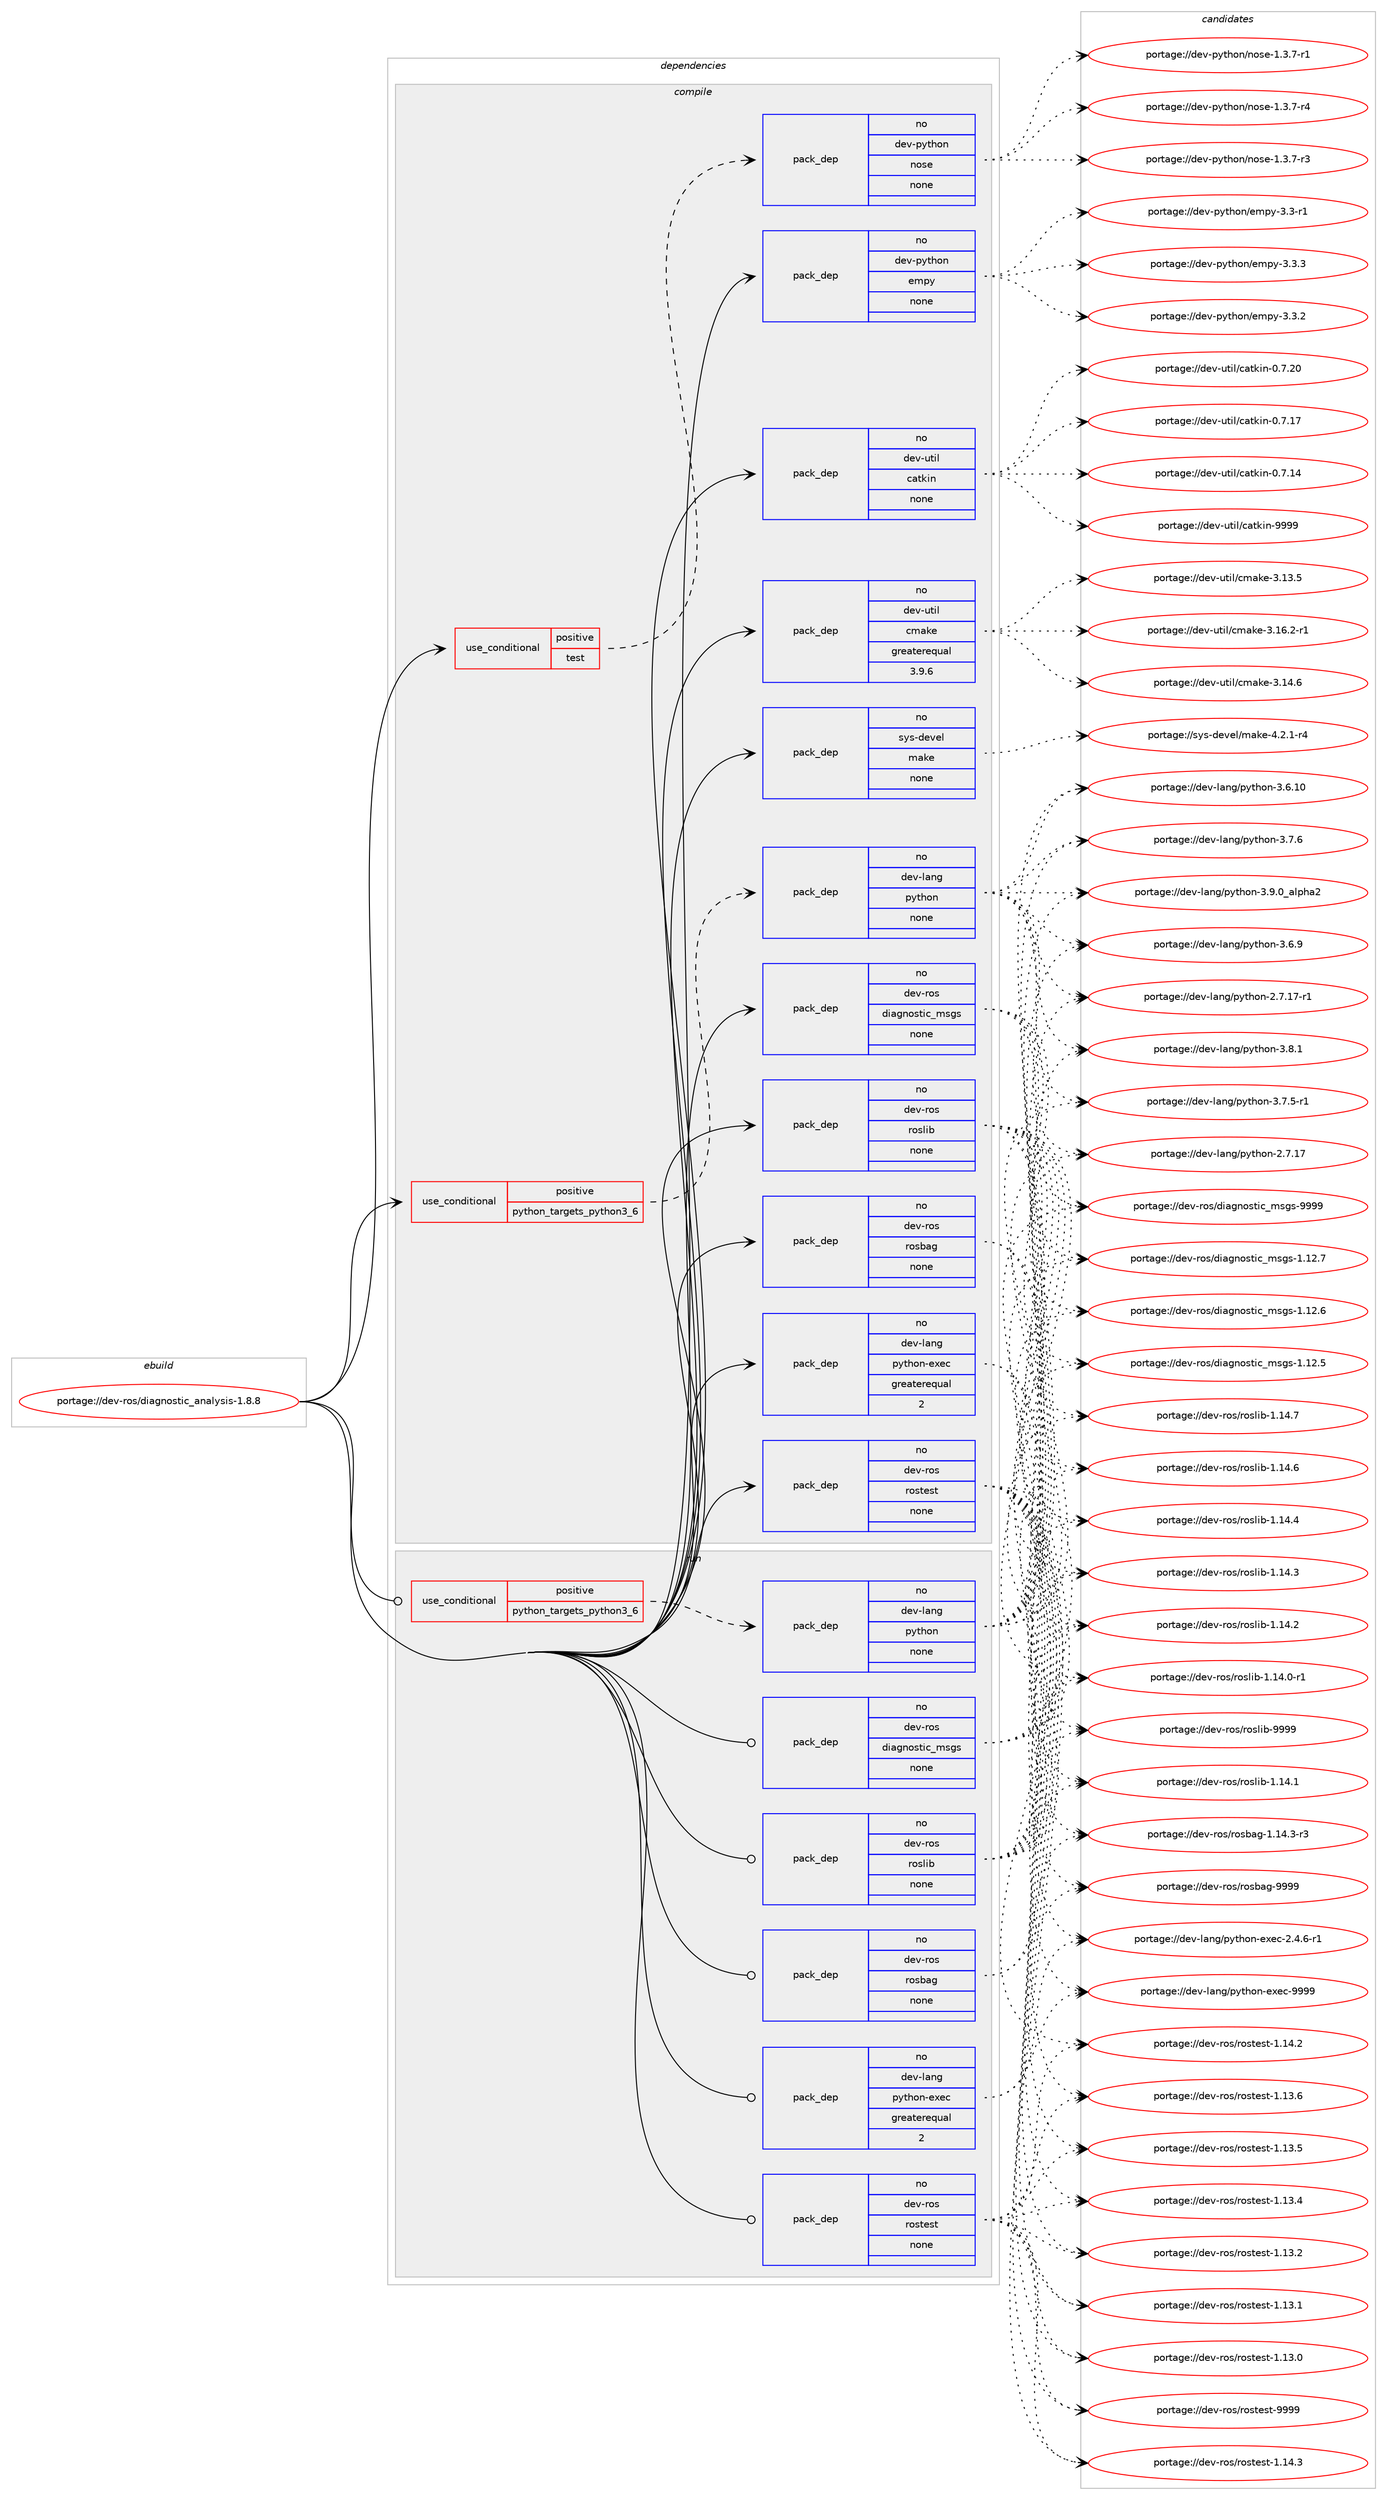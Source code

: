 digraph prolog {

# *************
# Graph options
# *************

newrank=true;
concentrate=true;
compound=true;
graph [rankdir=LR,fontname=Helvetica,fontsize=10,ranksep=1.5];#, ranksep=2.5, nodesep=0.2];
edge  [arrowhead=vee];
node  [fontname=Helvetica,fontsize=10];

# **********
# The ebuild
# **********

subgraph cluster_leftcol {
color=gray;
label=<<i>ebuild</i>>;
id [label="portage://dev-ros/diagnostic_analysis-1.8.8", color=red, width=4, href="../dev-ros/diagnostic_analysis-1.8.8.svg"];
}

# ****************
# The dependencies
# ****************

subgraph cluster_midcol {
color=gray;
label=<<i>dependencies</i>>;
subgraph cluster_compile {
fillcolor="#eeeeee";
style=filled;
label=<<i>compile</i>>;
subgraph cond101131 {
dependency406316 [label=<<TABLE BORDER="0" CELLBORDER="1" CELLSPACING="0" CELLPADDING="4"><TR><TD ROWSPAN="3" CELLPADDING="10">use_conditional</TD></TR><TR><TD>positive</TD></TR><TR><TD>python_targets_python3_6</TD></TR></TABLE>>, shape=none, color=red];
subgraph pack300332 {
dependency406317 [label=<<TABLE BORDER="0" CELLBORDER="1" CELLSPACING="0" CELLPADDING="4" WIDTH="220"><TR><TD ROWSPAN="6" CELLPADDING="30">pack_dep</TD></TR><TR><TD WIDTH="110">no</TD></TR><TR><TD>dev-lang</TD></TR><TR><TD>python</TD></TR><TR><TD>none</TD></TR><TR><TD></TD></TR></TABLE>>, shape=none, color=blue];
}
dependency406316:e -> dependency406317:w [weight=20,style="dashed",arrowhead="vee"];
}
id:e -> dependency406316:w [weight=20,style="solid",arrowhead="vee"];
subgraph cond101132 {
dependency406318 [label=<<TABLE BORDER="0" CELLBORDER="1" CELLSPACING="0" CELLPADDING="4"><TR><TD ROWSPAN="3" CELLPADDING="10">use_conditional</TD></TR><TR><TD>positive</TD></TR><TR><TD>test</TD></TR></TABLE>>, shape=none, color=red];
subgraph pack300333 {
dependency406319 [label=<<TABLE BORDER="0" CELLBORDER="1" CELLSPACING="0" CELLPADDING="4" WIDTH="220"><TR><TD ROWSPAN="6" CELLPADDING="30">pack_dep</TD></TR><TR><TD WIDTH="110">no</TD></TR><TR><TD>dev-python</TD></TR><TR><TD>nose</TD></TR><TR><TD>none</TD></TR><TR><TD></TD></TR></TABLE>>, shape=none, color=blue];
}
dependency406318:e -> dependency406319:w [weight=20,style="dashed",arrowhead="vee"];
}
id:e -> dependency406318:w [weight=20,style="solid",arrowhead="vee"];
subgraph pack300334 {
dependency406320 [label=<<TABLE BORDER="0" CELLBORDER="1" CELLSPACING="0" CELLPADDING="4" WIDTH="220"><TR><TD ROWSPAN="6" CELLPADDING="30">pack_dep</TD></TR><TR><TD WIDTH="110">no</TD></TR><TR><TD>dev-lang</TD></TR><TR><TD>python-exec</TD></TR><TR><TD>greaterequal</TD></TR><TR><TD>2</TD></TR></TABLE>>, shape=none, color=blue];
}
id:e -> dependency406320:w [weight=20,style="solid",arrowhead="vee"];
subgraph pack300335 {
dependency406321 [label=<<TABLE BORDER="0" CELLBORDER="1" CELLSPACING="0" CELLPADDING="4" WIDTH="220"><TR><TD ROWSPAN="6" CELLPADDING="30">pack_dep</TD></TR><TR><TD WIDTH="110">no</TD></TR><TR><TD>dev-python</TD></TR><TR><TD>empy</TD></TR><TR><TD>none</TD></TR><TR><TD></TD></TR></TABLE>>, shape=none, color=blue];
}
id:e -> dependency406321:w [weight=20,style="solid",arrowhead="vee"];
subgraph pack300336 {
dependency406322 [label=<<TABLE BORDER="0" CELLBORDER="1" CELLSPACING="0" CELLPADDING="4" WIDTH="220"><TR><TD ROWSPAN="6" CELLPADDING="30">pack_dep</TD></TR><TR><TD WIDTH="110">no</TD></TR><TR><TD>dev-ros</TD></TR><TR><TD>diagnostic_msgs</TD></TR><TR><TD>none</TD></TR><TR><TD></TD></TR></TABLE>>, shape=none, color=blue];
}
id:e -> dependency406322:w [weight=20,style="solid",arrowhead="vee"];
subgraph pack300337 {
dependency406323 [label=<<TABLE BORDER="0" CELLBORDER="1" CELLSPACING="0" CELLPADDING="4" WIDTH="220"><TR><TD ROWSPAN="6" CELLPADDING="30">pack_dep</TD></TR><TR><TD WIDTH="110">no</TD></TR><TR><TD>dev-ros</TD></TR><TR><TD>rosbag</TD></TR><TR><TD>none</TD></TR><TR><TD></TD></TR></TABLE>>, shape=none, color=blue];
}
id:e -> dependency406323:w [weight=20,style="solid",arrowhead="vee"];
subgraph pack300338 {
dependency406324 [label=<<TABLE BORDER="0" CELLBORDER="1" CELLSPACING="0" CELLPADDING="4" WIDTH="220"><TR><TD ROWSPAN="6" CELLPADDING="30">pack_dep</TD></TR><TR><TD WIDTH="110">no</TD></TR><TR><TD>dev-ros</TD></TR><TR><TD>roslib</TD></TR><TR><TD>none</TD></TR><TR><TD></TD></TR></TABLE>>, shape=none, color=blue];
}
id:e -> dependency406324:w [weight=20,style="solid",arrowhead="vee"];
subgraph pack300339 {
dependency406325 [label=<<TABLE BORDER="0" CELLBORDER="1" CELLSPACING="0" CELLPADDING="4" WIDTH="220"><TR><TD ROWSPAN="6" CELLPADDING="30">pack_dep</TD></TR><TR><TD WIDTH="110">no</TD></TR><TR><TD>dev-ros</TD></TR><TR><TD>rostest</TD></TR><TR><TD>none</TD></TR><TR><TD></TD></TR></TABLE>>, shape=none, color=blue];
}
id:e -> dependency406325:w [weight=20,style="solid",arrowhead="vee"];
subgraph pack300340 {
dependency406326 [label=<<TABLE BORDER="0" CELLBORDER="1" CELLSPACING="0" CELLPADDING="4" WIDTH="220"><TR><TD ROWSPAN="6" CELLPADDING="30">pack_dep</TD></TR><TR><TD WIDTH="110">no</TD></TR><TR><TD>dev-util</TD></TR><TR><TD>catkin</TD></TR><TR><TD>none</TD></TR><TR><TD></TD></TR></TABLE>>, shape=none, color=blue];
}
id:e -> dependency406326:w [weight=20,style="solid",arrowhead="vee"];
subgraph pack300341 {
dependency406327 [label=<<TABLE BORDER="0" CELLBORDER="1" CELLSPACING="0" CELLPADDING="4" WIDTH="220"><TR><TD ROWSPAN="6" CELLPADDING="30">pack_dep</TD></TR><TR><TD WIDTH="110">no</TD></TR><TR><TD>dev-util</TD></TR><TR><TD>cmake</TD></TR><TR><TD>greaterequal</TD></TR><TR><TD>3.9.6</TD></TR></TABLE>>, shape=none, color=blue];
}
id:e -> dependency406327:w [weight=20,style="solid",arrowhead="vee"];
subgraph pack300342 {
dependency406328 [label=<<TABLE BORDER="0" CELLBORDER="1" CELLSPACING="0" CELLPADDING="4" WIDTH="220"><TR><TD ROWSPAN="6" CELLPADDING="30">pack_dep</TD></TR><TR><TD WIDTH="110">no</TD></TR><TR><TD>sys-devel</TD></TR><TR><TD>make</TD></TR><TR><TD>none</TD></TR><TR><TD></TD></TR></TABLE>>, shape=none, color=blue];
}
id:e -> dependency406328:w [weight=20,style="solid",arrowhead="vee"];
}
subgraph cluster_compileandrun {
fillcolor="#eeeeee";
style=filled;
label=<<i>compile and run</i>>;
}
subgraph cluster_run {
fillcolor="#eeeeee";
style=filled;
label=<<i>run</i>>;
subgraph cond101133 {
dependency406329 [label=<<TABLE BORDER="0" CELLBORDER="1" CELLSPACING="0" CELLPADDING="4"><TR><TD ROWSPAN="3" CELLPADDING="10">use_conditional</TD></TR><TR><TD>positive</TD></TR><TR><TD>python_targets_python3_6</TD></TR></TABLE>>, shape=none, color=red];
subgraph pack300343 {
dependency406330 [label=<<TABLE BORDER="0" CELLBORDER="1" CELLSPACING="0" CELLPADDING="4" WIDTH="220"><TR><TD ROWSPAN="6" CELLPADDING="30">pack_dep</TD></TR><TR><TD WIDTH="110">no</TD></TR><TR><TD>dev-lang</TD></TR><TR><TD>python</TD></TR><TR><TD>none</TD></TR><TR><TD></TD></TR></TABLE>>, shape=none, color=blue];
}
dependency406329:e -> dependency406330:w [weight=20,style="dashed",arrowhead="vee"];
}
id:e -> dependency406329:w [weight=20,style="solid",arrowhead="odot"];
subgraph pack300344 {
dependency406331 [label=<<TABLE BORDER="0" CELLBORDER="1" CELLSPACING="0" CELLPADDING="4" WIDTH="220"><TR><TD ROWSPAN="6" CELLPADDING="30">pack_dep</TD></TR><TR><TD WIDTH="110">no</TD></TR><TR><TD>dev-lang</TD></TR><TR><TD>python-exec</TD></TR><TR><TD>greaterequal</TD></TR><TR><TD>2</TD></TR></TABLE>>, shape=none, color=blue];
}
id:e -> dependency406331:w [weight=20,style="solid",arrowhead="odot"];
subgraph pack300345 {
dependency406332 [label=<<TABLE BORDER="0" CELLBORDER="1" CELLSPACING="0" CELLPADDING="4" WIDTH="220"><TR><TD ROWSPAN="6" CELLPADDING="30">pack_dep</TD></TR><TR><TD WIDTH="110">no</TD></TR><TR><TD>dev-ros</TD></TR><TR><TD>diagnostic_msgs</TD></TR><TR><TD>none</TD></TR><TR><TD></TD></TR></TABLE>>, shape=none, color=blue];
}
id:e -> dependency406332:w [weight=20,style="solid",arrowhead="odot"];
subgraph pack300346 {
dependency406333 [label=<<TABLE BORDER="0" CELLBORDER="1" CELLSPACING="0" CELLPADDING="4" WIDTH="220"><TR><TD ROWSPAN="6" CELLPADDING="30">pack_dep</TD></TR><TR><TD WIDTH="110">no</TD></TR><TR><TD>dev-ros</TD></TR><TR><TD>rosbag</TD></TR><TR><TD>none</TD></TR><TR><TD></TD></TR></TABLE>>, shape=none, color=blue];
}
id:e -> dependency406333:w [weight=20,style="solid",arrowhead="odot"];
subgraph pack300347 {
dependency406334 [label=<<TABLE BORDER="0" CELLBORDER="1" CELLSPACING="0" CELLPADDING="4" WIDTH="220"><TR><TD ROWSPAN="6" CELLPADDING="30">pack_dep</TD></TR><TR><TD WIDTH="110">no</TD></TR><TR><TD>dev-ros</TD></TR><TR><TD>roslib</TD></TR><TR><TD>none</TD></TR><TR><TD></TD></TR></TABLE>>, shape=none, color=blue];
}
id:e -> dependency406334:w [weight=20,style="solid",arrowhead="odot"];
subgraph pack300348 {
dependency406335 [label=<<TABLE BORDER="0" CELLBORDER="1" CELLSPACING="0" CELLPADDING="4" WIDTH="220"><TR><TD ROWSPAN="6" CELLPADDING="30">pack_dep</TD></TR><TR><TD WIDTH="110">no</TD></TR><TR><TD>dev-ros</TD></TR><TR><TD>rostest</TD></TR><TR><TD>none</TD></TR><TR><TD></TD></TR></TABLE>>, shape=none, color=blue];
}
id:e -> dependency406335:w [weight=20,style="solid",arrowhead="odot"];
}
}

# **************
# The candidates
# **************

subgraph cluster_choices {
rank=same;
color=gray;
label=<<i>candidates</i>>;

subgraph choice300332 {
color=black;
nodesep=1;
choice10010111845108971101034711212111610411111045514657464895971081121049750 [label="portage://dev-lang/python-3.9.0_alpha2", color=red, width=4,href="../dev-lang/python-3.9.0_alpha2.svg"];
choice100101118451089711010347112121116104111110455146564649 [label="portage://dev-lang/python-3.8.1", color=red, width=4,href="../dev-lang/python-3.8.1.svg"];
choice100101118451089711010347112121116104111110455146554654 [label="portage://dev-lang/python-3.7.6", color=red, width=4,href="../dev-lang/python-3.7.6.svg"];
choice1001011184510897110103471121211161041111104551465546534511449 [label="portage://dev-lang/python-3.7.5-r1", color=red, width=4,href="../dev-lang/python-3.7.5-r1.svg"];
choice100101118451089711010347112121116104111110455146544657 [label="portage://dev-lang/python-3.6.9", color=red, width=4,href="../dev-lang/python-3.6.9.svg"];
choice10010111845108971101034711212111610411111045514654464948 [label="portage://dev-lang/python-3.6.10", color=red, width=4,href="../dev-lang/python-3.6.10.svg"];
choice100101118451089711010347112121116104111110455046554649554511449 [label="portage://dev-lang/python-2.7.17-r1", color=red, width=4,href="../dev-lang/python-2.7.17-r1.svg"];
choice10010111845108971101034711212111610411111045504655464955 [label="portage://dev-lang/python-2.7.17", color=red, width=4,href="../dev-lang/python-2.7.17.svg"];
dependency406317:e -> choice10010111845108971101034711212111610411111045514657464895971081121049750:w [style=dotted,weight="100"];
dependency406317:e -> choice100101118451089711010347112121116104111110455146564649:w [style=dotted,weight="100"];
dependency406317:e -> choice100101118451089711010347112121116104111110455146554654:w [style=dotted,weight="100"];
dependency406317:e -> choice1001011184510897110103471121211161041111104551465546534511449:w [style=dotted,weight="100"];
dependency406317:e -> choice100101118451089711010347112121116104111110455146544657:w [style=dotted,weight="100"];
dependency406317:e -> choice10010111845108971101034711212111610411111045514654464948:w [style=dotted,weight="100"];
dependency406317:e -> choice100101118451089711010347112121116104111110455046554649554511449:w [style=dotted,weight="100"];
dependency406317:e -> choice10010111845108971101034711212111610411111045504655464955:w [style=dotted,weight="100"];
}
subgraph choice300333 {
color=black;
nodesep=1;
choice10010111845112121116104111110471101111151014549465146554511452 [label="portage://dev-python/nose-1.3.7-r4", color=red, width=4,href="../dev-python/nose-1.3.7-r4.svg"];
choice10010111845112121116104111110471101111151014549465146554511451 [label="portage://dev-python/nose-1.3.7-r3", color=red, width=4,href="../dev-python/nose-1.3.7-r3.svg"];
choice10010111845112121116104111110471101111151014549465146554511449 [label="portage://dev-python/nose-1.3.7-r1", color=red, width=4,href="../dev-python/nose-1.3.7-r1.svg"];
dependency406319:e -> choice10010111845112121116104111110471101111151014549465146554511452:w [style=dotted,weight="100"];
dependency406319:e -> choice10010111845112121116104111110471101111151014549465146554511451:w [style=dotted,weight="100"];
dependency406319:e -> choice10010111845112121116104111110471101111151014549465146554511449:w [style=dotted,weight="100"];
}
subgraph choice300334 {
color=black;
nodesep=1;
choice10010111845108971101034711212111610411111045101120101994557575757 [label="portage://dev-lang/python-exec-9999", color=red, width=4,href="../dev-lang/python-exec-9999.svg"];
choice10010111845108971101034711212111610411111045101120101994550465246544511449 [label="portage://dev-lang/python-exec-2.4.6-r1", color=red, width=4,href="../dev-lang/python-exec-2.4.6-r1.svg"];
dependency406320:e -> choice10010111845108971101034711212111610411111045101120101994557575757:w [style=dotted,weight="100"];
dependency406320:e -> choice10010111845108971101034711212111610411111045101120101994550465246544511449:w [style=dotted,weight="100"];
}
subgraph choice300335 {
color=black;
nodesep=1;
choice1001011184511212111610411111047101109112121455146514651 [label="portage://dev-python/empy-3.3.3", color=red, width=4,href="../dev-python/empy-3.3.3.svg"];
choice1001011184511212111610411111047101109112121455146514650 [label="portage://dev-python/empy-3.3.2", color=red, width=4,href="../dev-python/empy-3.3.2.svg"];
choice1001011184511212111610411111047101109112121455146514511449 [label="portage://dev-python/empy-3.3-r1", color=red, width=4,href="../dev-python/empy-3.3-r1.svg"];
dependency406321:e -> choice1001011184511212111610411111047101109112121455146514651:w [style=dotted,weight="100"];
dependency406321:e -> choice1001011184511212111610411111047101109112121455146514650:w [style=dotted,weight="100"];
dependency406321:e -> choice1001011184511212111610411111047101109112121455146514511449:w [style=dotted,weight="100"];
}
subgraph choice300336 {
color=black;
nodesep=1;
choice10010111845114111115471001059710311011111511610599951091151031154557575757 [label="portage://dev-ros/diagnostic_msgs-9999", color=red, width=4,href="../dev-ros/diagnostic_msgs-9999.svg"];
choice100101118451141111154710010597103110111115116105999510911510311545494649504655 [label="portage://dev-ros/diagnostic_msgs-1.12.7", color=red, width=4,href="../dev-ros/diagnostic_msgs-1.12.7.svg"];
choice100101118451141111154710010597103110111115116105999510911510311545494649504654 [label="portage://dev-ros/diagnostic_msgs-1.12.6", color=red, width=4,href="../dev-ros/diagnostic_msgs-1.12.6.svg"];
choice100101118451141111154710010597103110111115116105999510911510311545494649504653 [label="portage://dev-ros/diagnostic_msgs-1.12.5", color=red, width=4,href="../dev-ros/diagnostic_msgs-1.12.5.svg"];
dependency406322:e -> choice10010111845114111115471001059710311011111511610599951091151031154557575757:w [style=dotted,weight="100"];
dependency406322:e -> choice100101118451141111154710010597103110111115116105999510911510311545494649504655:w [style=dotted,weight="100"];
dependency406322:e -> choice100101118451141111154710010597103110111115116105999510911510311545494649504654:w [style=dotted,weight="100"];
dependency406322:e -> choice100101118451141111154710010597103110111115116105999510911510311545494649504653:w [style=dotted,weight="100"];
}
subgraph choice300337 {
color=black;
nodesep=1;
choice100101118451141111154711411111598971034557575757 [label="portage://dev-ros/rosbag-9999", color=red, width=4,href="../dev-ros/rosbag-9999.svg"];
choice10010111845114111115471141111159897103454946495246514511451 [label="portage://dev-ros/rosbag-1.14.3-r3", color=red, width=4,href="../dev-ros/rosbag-1.14.3-r3.svg"];
dependency406323:e -> choice100101118451141111154711411111598971034557575757:w [style=dotted,weight="100"];
dependency406323:e -> choice10010111845114111115471141111159897103454946495246514511451:w [style=dotted,weight="100"];
}
subgraph choice300338 {
color=black;
nodesep=1;
choice1001011184511411111547114111115108105984557575757 [label="portage://dev-ros/roslib-9999", color=red, width=4,href="../dev-ros/roslib-9999.svg"];
choice10010111845114111115471141111151081059845494649524655 [label="portage://dev-ros/roslib-1.14.7", color=red, width=4,href="../dev-ros/roslib-1.14.7.svg"];
choice10010111845114111115471141111151081059845494649524654 [label="portage://dev-ros/roslib-1.14.6", color=red, width=4,href="../dev-ros/roslib-1.14.6.svg"];
choice10010111845114111115471141111151081059845494649524652 [label="portage://dev-ros/roslib-1.14.4", color=red, width=4,href="../dev-ros/roslib-1.14.4.svg"];
choice10010111845114111115471141111151081059845494649524651 [label="portage://dev-ros/roslib-1.14.3", color=red, width=4,href="../dev-ros/roslib-1.14.3.svg"];
choice10010111845114111115471141111151081059845494649524650 [label="portage://dev-ros/roslib-1.14.2", color=red, width=4,href="../dev-ros/roslib-1.14.2.svg"];
choice10010111845114111115471141111151081059845494649524649 [label="portage://dev-ros/roslib-1.14.1", color=red, width=4,href="../dev-ros/roslib-1.14.1.svg"];
choice100101118451141111154711411111510810598454946495246484511449 [label="portage://dev-ros/roslib-1.14.0-r1", color=red, width=4,href="../dev-ros/roslib-1.14.0-r1.svg"];
dependency406324:e -> choice1001011184511411111547114111115108105984557575757:w [style=dotted,weight="100"];
dependency406324:e -> choice10010111845114111115471141111151081059845494649524655:w [style=dotted,weight="100"];
dependency406324:e -> choice10010111845114111115471141111151081059845494649524654:w [style=dotted,weight="100"];
dependency406324:e -> choice10010111845114111115471141111151081059845494649524652:w [style=dotted,weight="100"];
dependency406324:e -> choice10010111845114111115471141111151081059845494649524651:w [style=dotted,weight="100"];
dependency406324:e -> choice10010111845114111115471141111151081059845494649524650:w [style=dotted,weight="100"];
dependency406324:e -> choice10010111845114111115471141111151081059845494649524649:w [style=dotted,weight="100"];
dependency406324:e -> choice100101118451141111154711411111510810598454946495246484511449:w [style=dotted,weight="100"];
}
subgraph choice300339 {
color=black;
nodesep=1;
choice10010111845114111115471141111151161011151164557575757 [label="portage://dev-ros/rostest-9999", color=red, width=4,href="../dev-ros/rostest-9999.svg"];
choice100101118451141111154711411111511610111511645494649524651 [label="portage://dev-ros/rostest-1.14.3", color=red, width=4,href="../dev-ros/rostest-1.14.3.svg"];
choice100101118451141111154711411111511610111511645494649524650 [label="portage://dev-ros/rostest-1.14.2", color=red, width=4,href="../dev-ros/rostest-1.14.2.svg"];
choice100101118451141111154711411111511610111511645494649514654 [label="portage://dev-ros/rostest-1.13.6", color=red, width=4,href="../dev-ros/rostest-1.13.6.svg"];
choice100101118451141111154711411111511610111511645494649514653 [label="portage://dev-ros/rostest-1.13.5", color=red, width=4,href="../dev-ros/rostest-1.13.5.svg"];
choice100101118451141111154711411111511610111511645494649514652 [label="portage://dev-ros/rostest-1.13.4", color=red, width=4,href="../dev-ros/rostest-1.13.4.svg"];
choice100101118451141111154711411111511610111511645494649514650 [label="portage://dev-ros/rostest-1.13.2", color=red, width=4,href="../dev-ros/rostest-1.13.2.svg"];
choice100101118451141111154711411111511610111511645494649514649 [label="portage://dev-ros/rostest-1.13.1", color=red, width=4,href="../dev-ros/rostest-1.13.1.svg"];
choice100101118451141111154711411111511610111511645494649514648 [label="portage://dev-ros/rostest-1.13.0", color=red, width=4,href="../dev-ros/rostest-1.13.0.svg"];
dependency406325:e -> choice10010111845114111115471141111151161011151164557575757:w [style=dotted,weight="100"];
dependency406325:e -> choice100101118451141111154711411111511610111511645494649524651:w [style=dotted,weight="100"];
dependency406325:e -> choice100101118451141111154711411111511610111511645494649524650:w [style=dotted,weight="100"];
dependency406325:e -> choice100101118451141111154711411111511610111511645494649514654:w [style=dotted,weight="100"];
dependency406325:e -> choice100101118451141111154711411111511610111511645494649514653:w [style=dotted,weight="100"];
dependency406325:e -> choice100101118451141111154711411111511610111511645494649514652:w [style=dotted,weight="100"];
dependency406325:e -> choice100101118451141111154711411111511610111511645494649514650:w [style=dotted,weight="100"];
dependency406325:e -> choice100101118451141111154711411111511610111511645494649514649:w [style=dotted,weight="100"];
dependency406325:e -> choice100101118451141111154711411111511610111511645494649514648:w [style=dotted,weight="100"];
}
subgraph choice300340 {
color=black;
nodesep=1;
choice100101118451171161051084799971161071051104557575757 [label="portage://dev-util/catkin-9999", color=red, width=4,href="../dev-util/catkin-9999.svg"];
choice1001011184511711610510847999711610710511045484655465048 [label="portage://dev-util/catkin-0.7.20", color=red, width=4,href="../dev-util/catkin-0.7.20.svg"];
choice1001011184511711610510847999711610710511045484655464955 [label="portage://dev-util/catkin-0.7.17", color=red, width=4,href="../dev-util/catkin-0.7.17.svg"];
choice1001011184511711610510847999711610710511045484655464952 [label="portage://dev-util/catkin-0.7.14", color=red, width=4,href="../dev-util/catkin-0.7.14.svg"];
dependency406326:e -> choice100101118451171161051084799971161071051104557575757:w [style=dotted,weight="100"];
dependency406326:e -> choice1001011184511711610510847999711610710511045484655465048:w [style=dotted,weight="100"];
dependency406326:e -> choice1001011184511711610510847999711610710511045484655464955:w [style=dotted,weight="100"];
dependency406326:e -> choice1001011184511711610510847999711610710511045484655464952:w [style=dotted,weight="100"];
}
subgraph choice300341 {
color=black;
nodesep=1;
choice10010111845117116105108479910997107101455146495446504511449 [label="portage://dev-util/cmake-3.16.2-r1", color=red, width=4,href="../dev-util/cmake-3.16.2-r1.svg"];
choice1001011184511711610510847991099710710145514649524654 [label="portage://dev-util/cmake-3.14.6", color=red, width=4,href="../dev-util/cmake-3.14.6.svg"];
choice1001011184511711610510847991099710710145514649514653 [label="portage://dev-util/cmake-3.13.5", color=red, width=4,href="../dev-util/cmake-3.13.5.svg"];
dependency406327:e -> choice10010111845117116105108479910997107101455146495446504511449:w [style=dotted,weight="100"];
dependency406327:e -> choice1001011184511711610510847991099710710145514649524654:w [style=dotted,weight="100"];
dependency406327:e -> choice1001011184511711610510847991099710710145514649514653:w [style=dotted,weight="100"];
}
subgraph choice300342 {
color=black;
nodesep=1;
choice1151211154510010111810110847109971071014552465046494511452 [label="portage://sys-devel/make-4.2.1-r4", color=red, width=4,href="../sys-devel/make-4.2.1-r4.svg"];
dependency406328:e -> choice1151211154510010111810110847109971071014552465046494511452:w [style=dotted,weight="100"];
}
subgraph choice300343 {
color=black;
nodesep=1;
choice10010111845108971101034711212111610411111045514657464895971081121049750 [label="portage://dev-lang/python-3.9.0_alpha2", color=red, width=4,href="../dev-lang/python-3.9.0_alpha2.svg"];
choice100101118451089711010347112121116104111110455146564649 [label="portage://dev-lang/python-3.8.1", color=red, width=4,href="../dev-lang/python-3.8.1.svg"];
choice100101118451089711010347112121116104111110455146554654 [label="portage://dev-lang/python-3.7.6", color=red, width=4,href="../dev-lang/python-3.7.6.svg"];
choice1001011184510897110103471121211161041111104551465546534511449 [label="portage://dev-lang/python-3.7.5-r1", color=red, width=4,href="../dev-lang/python-3.7.5-r1.svg"];
choice100101118451089711010347112121116104111110455146544657 [label="portage://dev-lang/python-3.6.9", color=red, width=4,href="../dev-lang/python-3.6.9.svg"];
choice10010111845108971101034711212111610411111045514654464948 [label="portage://dev-lang/python-3.6.10", color=red, width=4,href="../dev-lang/python-3.6.10.svg"];
choice100101118451089711010347112121116104111110455046554649554511449 [label="portage://dev-lang/python-2.7.17-r1", color=red, width=4,href="../dev-lang/python-2.7.17-r1.svg"];
choice10010111845108971101034711212111610411111045504655464955 [label="portage://dev-lang/python-2.7.17", color=red, width=4,href="../dev-lang/python-2.7.17.svg"];
dependency406330:e -> choice10010111845108971101034711212111610411111045514657464895971081121049750:w [style=dotted,weight="100"];
dependency406330:e -> choice100101118451089711010347112121116104111110455146564649:w [style=dotted,weight="100"];
dependency406330:e -> choice100101118451089711010347112121116104111110455146554654:w [style=dotted,weight="100"];
dependency406330:e -> choice1001011184510897110103471121211161041111104551465546534511449:w [style=dotted,weight="100"];
dependency406330:e -> choice100101118451089711010347112121116104111110455146544657:w [style=dotted,weight="100"];
dependency406330:e -> choice10010111845108971101034711212111610411111045514654464948:w [style=dotted,weight="100"];
dependency406330:e -> choice100101118451089711010347112121116104111110455046554649554511449:w [style=dotted,weight="100"];
dependency406330:e -> choice10010111845108971101034711212111610411111045504655464955:w [style=dotted,weight="100"];
}
subgraph choice300344 {
color=black;
nodesep=1;
choice10010111845108971101034711212111610411111045101120101994557575757 [label="portage://dev-lang/python-exec-9999", color=red, width=4,href="../dev-lang/python-exec-9999.svg"];
choice10010111845108971101034711212111610411111045101120101994550465246544511449 [label="portage://dev-lang/python-exec-2.4.6-r1", color=red, width=4,href="../dev-lang/python-exec-2.4.6-r1.svg"];
dependency406331:e -> choice10010111845108971101034711212111610411111045101120101994557575757:w [style=dotted,weight="100"];
dependency406331:e -> choice10010111845108971101034711212111610411111045101120101994550465246544511449:w [style=dotted,weight="100"];
}
subgraph choice300345 {
color=black;
nodesep=1;
choice10010111845114111115471001059710311011111511610599951091151031154557575757 [label="portage://dev-ros/diagnostic_msgs-9999", color=red, width=4,href="../dev-ros/diagnostic_msgs-9999.svg"];
choice100101118451141111154710010597103110111115116105999510911510311545494649504655 [label="portage://dev-ros/diagnostic_msgs-1.12.7", color=red, width=4,href="../dev-ros/diagnostic_msgs-1.12.7.svg"];
choice100101118451141111154710010597103110111115116105999510911510311545494649504654 [label="portage://dev-ros/diagnostic_msgs-1.12.6", color=red, width=4,href="../dev-ros/diagnostic_msgs-1.12.6.svg"];
choice100101118451141111154710010597103110111115116105999510911510311545494649504653 [label="portage://dev-ros/diagnostic_msgs-1.12.5", color=red, width=4,href="../dev-ros/diagnostic_msgs-1.12.5.svg"];
dependency406332:e -> choice10010111845114111115471001059710311011111511610599951091151031154557575757:w [style=dotted,weight="100"];
dependency406332:e -> choice100101118451141111154710010597103110111115116105999510911510311545494649504655:w [style=dotted,weight="100"];
dependency406332:e -> choice100101118451141111154710010597103110111115116105999510911510311545494649504654:w [style=dotted,weight="100"];
dependency406332:e -> choice100101118451141111154710010597103110111115116105999510911510311545494649504653:w [style=dotted,weight="100"];
}
subgraph choice300346 {
color=black;
nodesep=1;
choice100101118451141111154711411111598971034557575757 [label="portage://dev-ros/rosbag-9999", color=red, width=4,href="../dev-ros/rosbag-9999.svg"];
choice10010111845114111115471141111159897103454946495246514511451 [label="portage://dev-ros/rosbag-1.14.3-r3", color=red, width=4,href="../dev-ros/rosbag-1.14.3-r3.svg"];
dependency406333:e -> choice100101118451141111154711411111598971034557575757:w [style=dotted,weight="100"];
dependency406333:e -> choice10010111845114111115471141111159897103454946495246514511451:w [style=dotted,weight="100"];
}
subgraph choice300347 {
color=black;
nodesep=1;
choice1001011184511411111547114111115108105984557575757 [label="portage://dev-ros/roslib-9999", color=red, width=4,href="../dev-ros/roslib-9999.svg"];
choice10010111845114111115471141111151081059845494649524655 [label="portage://dev-ros/roslib-1.14.7", color=red, width=4,href="../dev-ros/roslib-1.14.7.svg"];
choice10010111845114111115471141111151081059845494649524654 [label="portage://dev-ros/roslib-1.14.6", color=red, width=4,href="../dev-ros/roslib-1.14.6.svg"];
choice10010111845114111115471141111151081059845494649524652 [label="portage://dev-ros/roslib-1.14.4", color=red, width=4,href="../dev-ros/roslib-1.14.4.svg"];
choice10010111845114111115471141111151081059845494649524651 [label="portage://dev-ros/roslib-1.14.3", color=red, width=4,href="../dev-ros/roslib-1.14.3.svg"];
choice10010111845114111115471141111151081059845494649524650 [label="portage://dev-ros/roslib-1.14.2", color=red, width=4,href="../dev-ros/roslib-1.14.2.svg"];
choice10010111845114111115471141111151081059845494649524649 [label="portage://dev-ros/roslib-1.14.1", color=red, width=4,href="../dev-ros/roslib-1.14.1.svg"];
choice100101118451141111154711411111510810598454946495246484511449 [label="portage://dev-ros/roslib-1.14.0-r1", color=red, width=4,href="../dev-ros/roslib-1.14.0-r1.svg"];
dependency406334:e -> choice1001011184511411111547114111115108105984557575757:w [style=dotted,weight="100"];
dependency406334:e -> choice10010111845114111115471141111151081059845494649524655:w [style=dotted,weight="100"];
dependency406334:e -> choice10010111845114111115471141111151081059845494649524654:w [style=dotted,weight="100"];
dependency406334:e -> choice10010111845114111115471141111151081059845494649524652:w [style=dotted,weight="100"];
dependency406334:e -> choice10010111845114111115471141111151081059845494649524651:w [style=dotted,weight="100"];
dependency406334:e -> choice10010111845114111115471141111151081059845494649524650:w [style=dotted,weight="100"];
dependency406334:e -> choice10010111845114111115471141111151081059845494649524649:w [style=dotted,weight="100"];
dependency406334:e -> choice100101118451141111154711411111510810598454946495246484511449:w [style=dotted,weight="100"];
}
subgraph choice300348 {
color=black;
nodesep=1;
choice10010111845114111115471141111151161011151164557575757 [label="portage://dev-ros/rostest-9999", color=red, width=4,href="../dev-ros/rostest-9999.svg"];
choice100101118451141111154711411111511610111511645494649524651 [label="portage://dev-ros/rostest-1.14.3", color=red, width=4,href="../dev-ros/rostest-1.14.3.svg"];
choice100101118451141111154711411111511610111511645494649524650 [label="portage://dev-ros/rostest-1.14.2", color=red, width=4,href="../dev-ros/rostest-1.14.2.svg"];
choice100101118451141111154711411111511610111511645494649514654 [label="portage://dev-ros/rostest-1.13.6", color=red, width=4,href="../dev-ros/rostest-1.13.6.svg"];
choice100101118451141111154711411111511610111511645494649514653 [label="portage://dev-ros/rostest-1.13.5", color=red, width=4,href="../dev-ros/rostest-1.13.5.svg"];
choice100101118451141111154711411111511610111511645494649514652 [label="portage://dev-ros/rostest-1.13.4", color=red, width=4,href="../dev-ros/rostest-1.13.4.svg"];
choice100101118451141111154711411111511610111511645494649514650 [label="portage://dev-ros/rostest-1.13.2", color=red, width=4,href="../dev-ros/rostest-1.13.2.svg"];
choice100101118451141111154711411111511610111511645494649514649 [label="portage://dev-ros/rostest-1.13.1", color=red, width=4,href="../dev-ros/rostest-1.13.1.svg"];
choice100101118451141111154711411111511610111511645494649514648 [label="portage://dev-ros/rostest-1.13.0", color=red, width=4,href="../dev-ros/rostest-1.13.0.svg"];
dependency406335:e -> choice10010111845114111115471141111151161011151164557575757:w [style=dotted,weight="100"];
dependency406335:e -> choice100101118451141111154711411111511610111511645494649524651:w [style=dotted,weight="100"];
dependency406335:e -> choice100101118451141111154711411111511610111511645494649524650:w [style=dotted,weight="100"];
dependency406335:e -> choice100101118451141111154711411111511610111511645494649514654:w [style=dotted,weight="100"];
dependency406335:e -> choice100101118451141111154711411111511610111511645494649514653:w [style=dotted,weight="100"];
dependency406335:e -> choice100101118451141111154711411111511610111511645494649514652:w [style=dotted,weight="100"];
dependency406335:e -> choice100101118451141111154711411111511610111511645494649514650:w [style=dotted,weight="100"];
dependency406335:e -> choice100101118451141111154711411111511610111511645494649514649:w [style=dotted,weight="100"];
dependency406335:e -> choice100101118451141111154711411111511610111511645494649514648:w [style=dotted,weight="100"];
}
}

}
